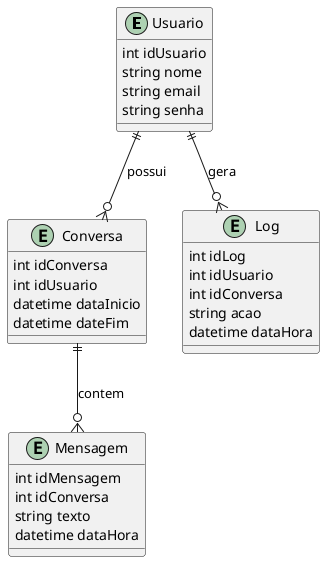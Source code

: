 @startuml 
entity "Usuario"{
    int idUsuario
    string nome 
    string email
    string senha 
}

entity "Conversa"{
    int idConversa
    int idUsuario
    datetime dataInicio
    datetime dateFim
}

entity "Mensagem" {
    int idMensagem
    int idConversa
    string texto 
    datetime dataHora
    }

entity "Log"{
    int idLog
    int idUsuario
    int idConversa
    string acao
    datetime dataHora
}

Usuario ||--o{ Conversa : "possui"
Conversa ||--o{Mensagem : "contem"
Usuario ||--o{ Log : "gera"
@enduml 
